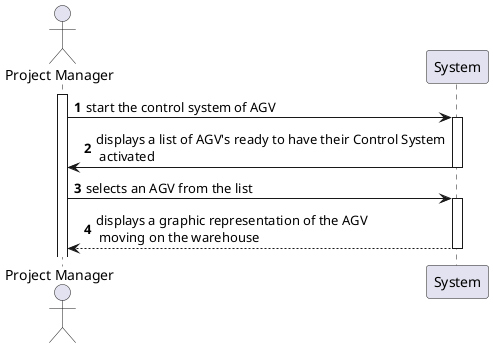 @startuml

autonumber
actor "Project Manager" as PM
participant System as S
autonumber

activate PM
PM -> S : start the control system of AGV
activate S

S -> PM : displays a list of AGV's ready to have their Control System\n activated
deactivate S

PM -> S : selects an AGV from the list
activate S

S --> PM : displays a graphic representation of the AGV\n moving on the warehouse
deactivate S

@enduml